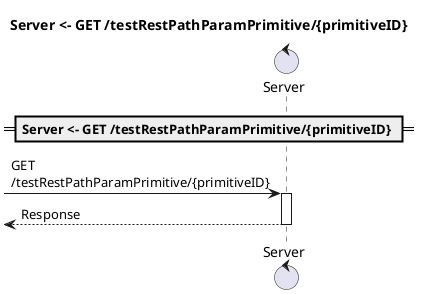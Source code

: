 ''''''''''''''''''''''''''''''''''''''''''
''                                      ''
''  AUTOGENERATED CODE -- DO NOT EDIT!  ''
''                                      ''
''''''''''''''''''''''''''''''''''''''''''

@startuml
control "Server" as _0
skinparam maxMessageSize 250
title Server <- GET /testRestPathParamPrimitive/{primitiveID}
== Server <- GET /testRestPathParamPrimitive/{primitiveID} ==
[->_0 : GET /testRestPathParamPrimitive/{primitiveID}
activate _0
[<--_0 : Response
deactivate _0
@enduml
